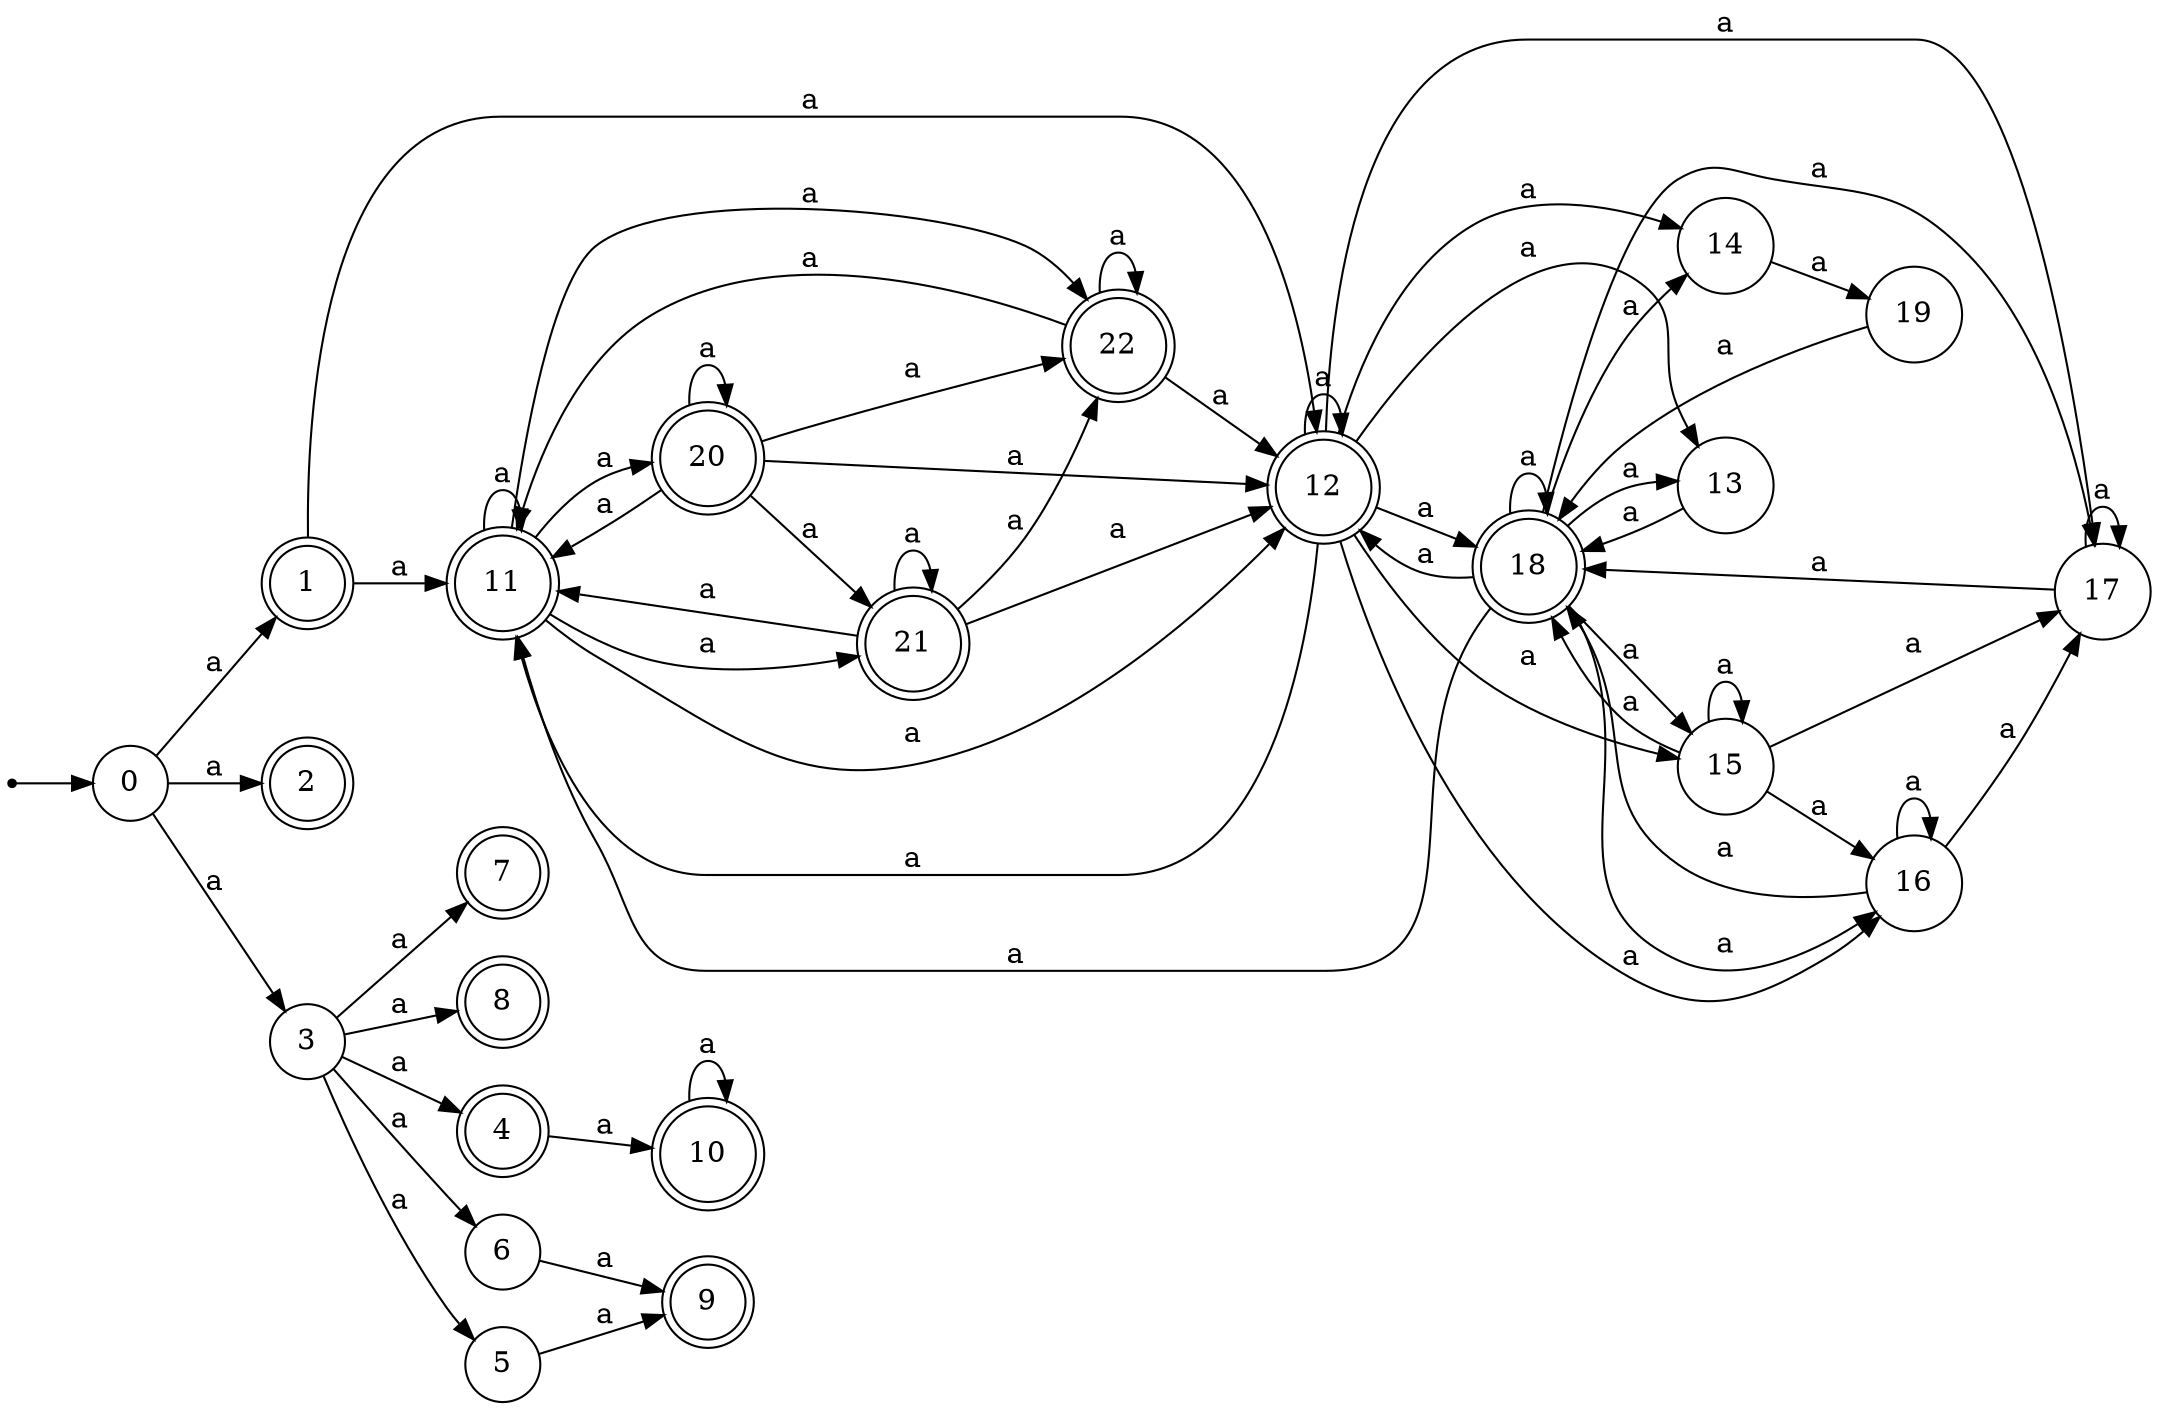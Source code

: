 digraph finite_state_machine {
rankdir=LR;
size="20,20";
node [shape = point]; "dummy0"
node [shape = circle]; "0";
"dummy0" -> "0";
node [shape = doublecircle]; "1";node [shape = doublecircle]; "2";node [shape = circle]; "3";
node [shape = doublecircle]; "4";node [shape = circle]; "5";
node [shape = circle]; "6";
node [shape = doublecircle]; "7";node [shape = doublecircle]; "8";node [shape = doublecircle]; "9";node [shape = doublecircle]; "10";node [shape = doublecircle]; "11";node [shape = doublecircle]; "12";node [shape = circle]; "13";
node [shape = circle]; "14";
node [shape = circle]; "15";
node [shape = circle]; "16";
node [shape = circle]; "17";
node [shape = doublecircle]; "18";node [shape = circle]; "19";
node [shape = doublecircle]; "20";node [shape = doublecircle]; "21";node [shape = doublecircle]; "22";"0" -> "1" [label = "a"];
 "0" -> "2" [label = "a"];
 "0" -> "3" [label = "a"];
 "3" -> "4" [label = "a"];
 "3" -> "5" [label = "a"];
 "3" -> "6" [label = "a"];
 "3" -> "7" [label = "a"];
 "3" -> "8" [label = "a"];
 "6" -> "9" [label = "a"];
 "5" -> "9" [label = "a"];
 "4" -> "10" [label = "a"];
 "10" -> "10" [label = "a"];
 "1" -> "11" [label = "a"];
 "1" -> "12" [label = "a"];
 "12" -> "11" [label = "a"];
 "12" -> "12" [label = "a"];
 "12" -> "13" [label = "a"];
 "12" -> "14" [label = "a"];
 "12" -> "15" [label = "a"];
 "12" -> "16" [label = "a"];
 "12" -> "17" [label = "a"];
 "12" -> "18" [label = "a"];
 "18" -> "11" [label = "a"];
 "18" -> "12" [label = "a"];
 "18" -> "13" [label = "a"];
 "18" -> "14" [label = "a"];
 "18" -> "15" [label = "a"];
 "18" -> "16" [label = "a"];
 "18" -> "17" [label = "a"];
 "18" -> "18" [label = "a"];
 "17" -> "17" [label = "a"];
 "17" -> "18" [label = "a"];
 "16" -> "16" [label = "a"];
 "16" -> "17" [label = "a"];
 "16" -> "18" [label = "a"];
 "15" -> "16" [label = "a"];
 "15" -> "17" [label = "a"];
 "15" -> "18" [label = "a"];
 "15" -> "15" [label = "a"];
 "14" -> "19" [label = "a"];
 "19" -> "18" [label = "a"];
 "13" -> "18" [label = "a"];
 "11" -> "20" [label = "a"];
 "11" -> "21" [label = "a"];
 "11" -> "22" [label = "a"];
 "11" -> "11" [label = "a"];
 "11" -> "12" [label = "a"];
 "22" -> "11" [label = "a"];
 "22" -> "12" [label = "a"];
 "22" -> "22" [label = "a"];
 "21" -> "11" [label = "a"];
 "21" -> "12" [label = "a"];
 "21" -> "21" [label = "a"];
 "21" -> "22" [label = "a"];
 "20" -> "20" [label = "a"];
 "20" -> "21" [label = "a"];
 "20" -> "22" [label = "a"];
 "20" -> "11" [label = "a"];
 "20" -> "12" [label = "a"];
 }
